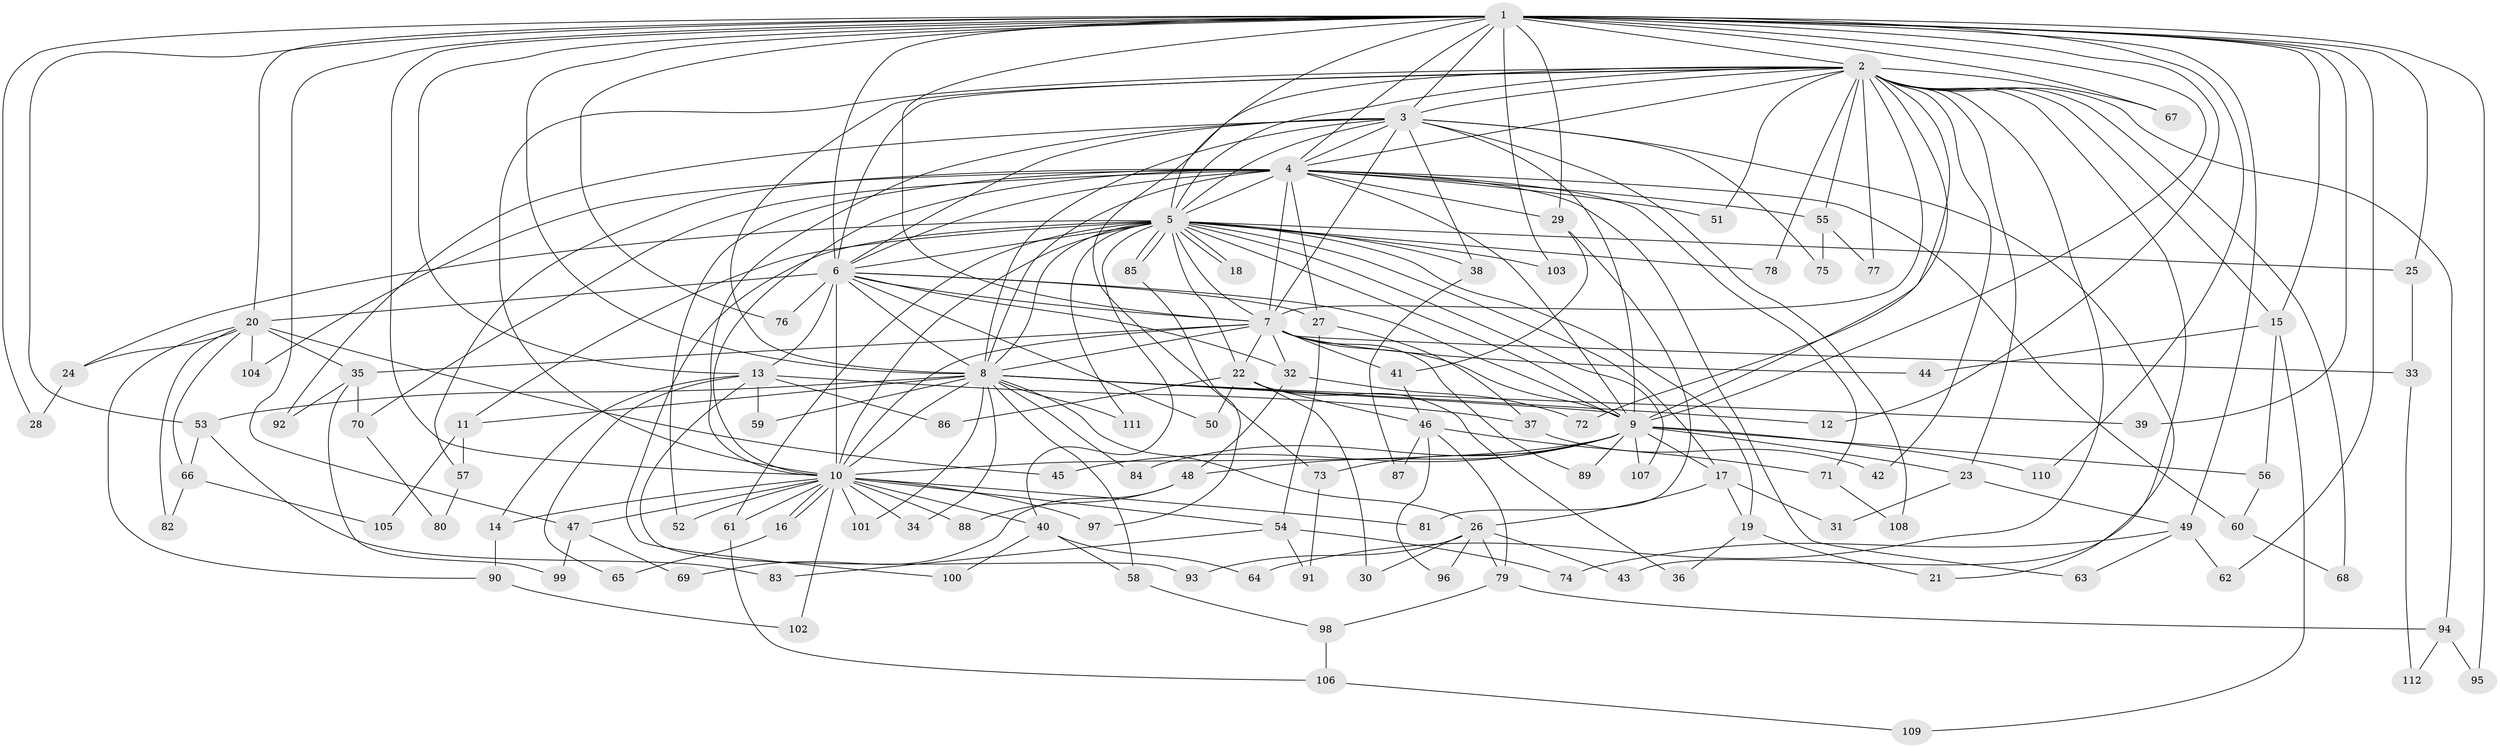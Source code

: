 // coarse degree distribution, {15: 0.030303030303030304, 16: 0.030303030303030304, 8: 0.06060606060606061, 13: 0.030303030303030304, 26: 0.030303030303030304, 12: 0.030303030303030304, 2: 0.48484848484848486, 6: 0.06060606060606061, 3: 0.12121212121212122, 4: 0.06060606060606061, 1: 0.030303030303030304, 7: 0.030303030303030304}
// Generated by graph-tools (version 1.1) at 2025/17/03/04/25 18:17:49]
// undirected, 112 vertices, 249 edges
graph export_dot {
graph [start="1"]
  node [color=gray90,style=filled];
  1;
  2;
  3;
  4;
  5;
  6;
  7;
  8;
  9;
  10;
  11;
  12;
  13;
  14;
  15;
  16;
  17;
  18;
  19;
  20;
  21;
  22;
  23;
  24;
  25;
  26;
  27;
  28;
  29;
  30;
  31;
  32;
  33;
  34;
  35;
  36;
  37;
  38;
  39;
  40;
  41;
  42;
  43;
  44;
  45;
  46;
  47;
  48;
  49;
  50;
  51;
  52;
  53;
  54;
  55;
  56;
  57;
  58;
  59;
  60;
  61;
  62;
  63;
  64;
  65;
  66;
  67;
  68;
  69;
  70;
  71;
  72;
  73;
  74;
  75;
  76;
  77;
  78;
  79;
  80;
  81;
  82;
  83;
  84;
  85;
  86;
  87;
  88;
  89;
  90;
  91;
  92;
  93;
  94;
  95;
  96;
  97;
  98;
  99;
  100;
  101;
  102;
  103;
  104;
  105;
  106;
  107;
  108;
  109;
  110;
  111;
  112;
  1 -- 2;
  1 -- 3;
  1 -- 4;
  1 -- 5;
  1 -- 6;
  1 -- 7;
  1 -- 8;
  1 -- 9;
  1 -- 10;
  1 -- 12;
  1 -- 13;
  1 -- 15;
  1 -- 20;
  1 -- 25;
  1 -- 28;
  1 -- 29;
  1 -- 39;
  1 -- 47;
  1 -- 49;
  1 -- 53;
  1 -- 62;
  1 -- 67;
  1 -- 76;
  1 -- 95;
  1 -- 103;
  1 -- 110;
  2 -- 3;
  2 -- 4;
  2 -- 5;
  2 -- 6;
  2 -- 7;
  2 -- 8;
  2 -- 9;
  2 -- 10;
  2 -- 15;
  2 -- 23;
  2 -- 42;
  2 -- 43;
  2 -- 51;
  2 -- 55;
  2 -- 64;
  2 -- 67;
  2 -- 68;
  2 -- 72;
  2 -- 73;
  2 -- 77;
  2 -- 78;
  2 -- 94;
  3 -- 4;
  3 -- 5;
  3 -- 6;
  3 -- 7;
  3 -- 8;
  3 -- 9;
  3 -- 10;
  3 -- 21;
  3 -- 38;
  3 -- 75;
  3 -- 92;
  3 -- 108;
  4 -- 5;
  4 -- 6;
  4 -- 7;
  4 -- 8;
  4 -- 9;
  4 -- 10;
  4 -- 27;
  4 -- 29;
  4 -- 51;
  4 -- 52;
  4 -- 55;
  4 -- 57;
  4 -- 60;
  4 -- 63;
  4 -- 70;
  4 -- 71;
  4 -- 104;
  5 -- 6;
  5 -- 7;
  5 -- 8;
  5 -- 9;
  5 -- 10;
  5 -- 11;
  5 -- 17;
  5 -- 18;
  5 -- 18;
  5 -- 19;
  5 -- 22;
  5 -- 24;
  5 -- 25;
  5 -- 38;
  5 -- 40;
  5 -- 61;
  5 -- 78;
  5 -- 85;
  5 -- 85;
  5 -- 100;
  5 -- 103;
  5 -- 107;
  5 -- 111;
  6 -- 7;
  6 -- 8;
  6 -- 9;
  6 -- 10;
  6 -- 13;
  6 -- 20;
  6 -- 27;
  6 -- 32;
  6 -- 50;
  6 -- 76;
  7 -- 8;
  7 -- 9;
  7 -- 10;
  7 -- 22;
  7 -- 32;
  7 -- 33;
  7 -- 35;
  7 -- 41;
  7 -- 44;
  7 -- 89;
  8 -- 9;
  8 -- 10;
  8 -- 11;
  8 -- 12;
  8 -- 26;
  8 -- 34;
  8 -- 39;
  8 -- 53;
  8 -- 58;
  8 -- 59;
  8 -- 84;
  8 -- 101;
  8 -- 111;
  9 -- 10;
  9 -- 17;
  9 -- 23;
  9 -- 45;
  9 -- 48;
  9 -- 56;
  9 -- 73;
  9 -- 84;
  9 -- 89;
  9 -- 107;
  9 -- 110;
  10 -- 14;
  10 -- 16;
  10 -- 16;
  10 -- 34;
  10 -- 40;
  10 -- 47;
  10 -- 52;
  10 -- 54;
  10 -- 61;
  10 -- 81;
  10 -- 88;
  10 -- 97;
  10 -- 101;
  10 -- 102;
  11 -- 57;
  11 -- 105;
  13 -- 14;
  13 -- 37;
  13 -- 59;
  13 -- 65;
  13 -- 86;
  13 -- 93;
  14 -- 90;
  15 -- 44;
  15 -- 56;
  15 -- 109;
  16 -- 65;
  17 -- 19;
  17 -- 26;
  17 -- 31;
  19 -- 21;
  19 -- 36;
  20 -- 24;
  20 -- 35;
  20 -- 45;
  20 -- 66;
  20 -- 82;
  20 -- 90;
  20 -- 104;
  22 -- 30;
  22 -- 36;
  22 -- 46;
  22 -- 50;
  22 -- 86;
  23 -- 31;
  23 -- 49;
  24 -- 28;
  25 -- 33;
  26 -- 30;
  26 -- 43;
  26 -- 79;
  26 -- 93;
  26 -- 96;
  27 -- 37;
  27 -- 54;
  29 -- 41;
  29 -- 81;
  32 -- 48;
  32 -- 72;
  33 -- 112;
  35 -- 70;
  35 -- 92;
  35 -- 99;
  37 -- 42;
  38 -- 87;
  40 -- 58;
  40 -- 64;
  40 -- 100;
  41 -- 46;
  46 -- 71;
  46 -- 79;
  46 -- 87;
  46 -- 96;
  47 -- 69;
  47 -- 99;
  48 -- 69;
  48 -- 88;
  49 -- 62;
  49 -- 63;
  49 -- 74;
  53 -- 66;
  53 -- 83;
  54 -- 74;
  54 -- 83;
  54 -- 91;
  55 -- 75;
  55 -- 77;
  56 -- 60;
  57 -- 80;
  58 -- 98;
  60 -- 68;
  61 -- 106;
  66 -- 82;
  66 -- 105;
  70 -- 80;
  71 -- 108;
  73 -- 91;
  79 -- 94;
  79 -- 98;
  85 -- 97;
  90 -- 102;
  94 -- 95;
  94 -- 112;
  98 -- 106;
  106 -- 109;
}
